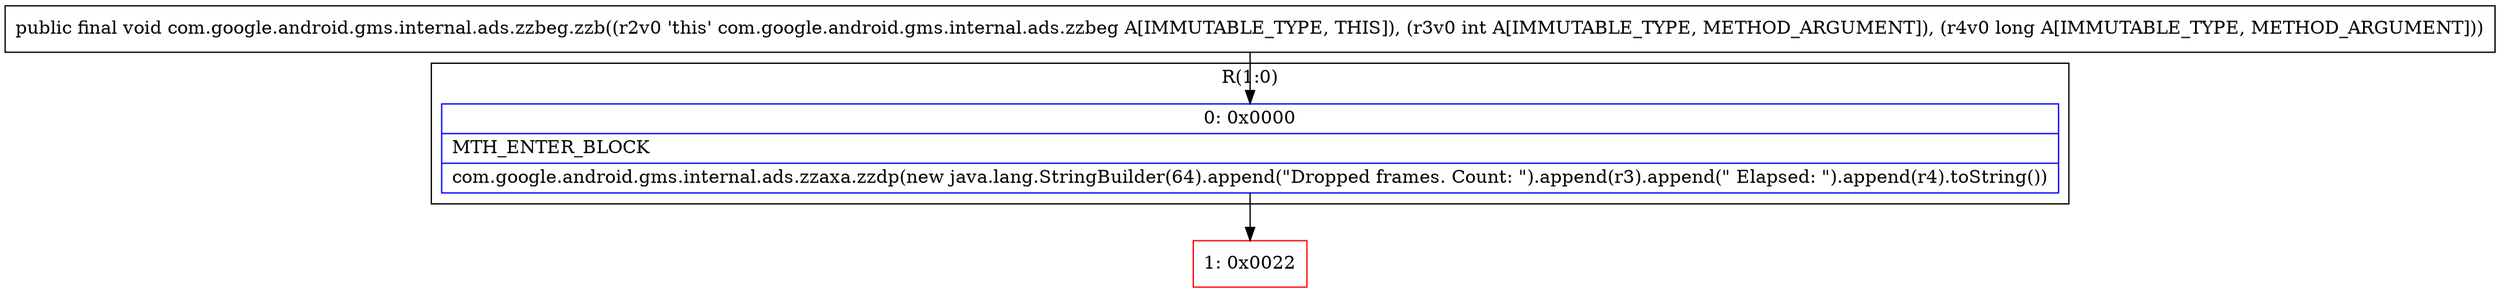 digraph "CFG forcom.google.android.gms.internal.ads.zzbeg.zzb(IJ)V" {
subgraph cluster_Region_987903260 {
label = "R(1:0)";
node [shape=record,color=blue];
Node_0 [shape=record,label="{0\:\ 0x0000|MTH_ENTER_BLOCK\l|com.google.android.gms.internal.ads.zzaxa.zzdp(new java.lang.StringBuilder(64).append(\"Dropped frames. Count: \").append(r3).append(\" Elapsed: \").append(r4).toString())\l}"];
}
Node_1 [shape=record,color=red,label="{1\:\ 0x0022}"];
MethodNode[shape=record,label="{public final void com.google.android.gms.internal.ads.zzbeg.zzb((r2v0 'this' com.google.android.gms.internal.ads.zzbeg A[IMMUTABLE_TYPE, THIS]), (r3v0 int A[IMMUTABLE_TYPE, METHOD_ARGUMENT]), (r4v0 long A[IMMUTABLE_TYPE, METHOD_ARGUMENT])) }"];
MethodNode -> Node_0;
Node_0 -> Node_1;
}


